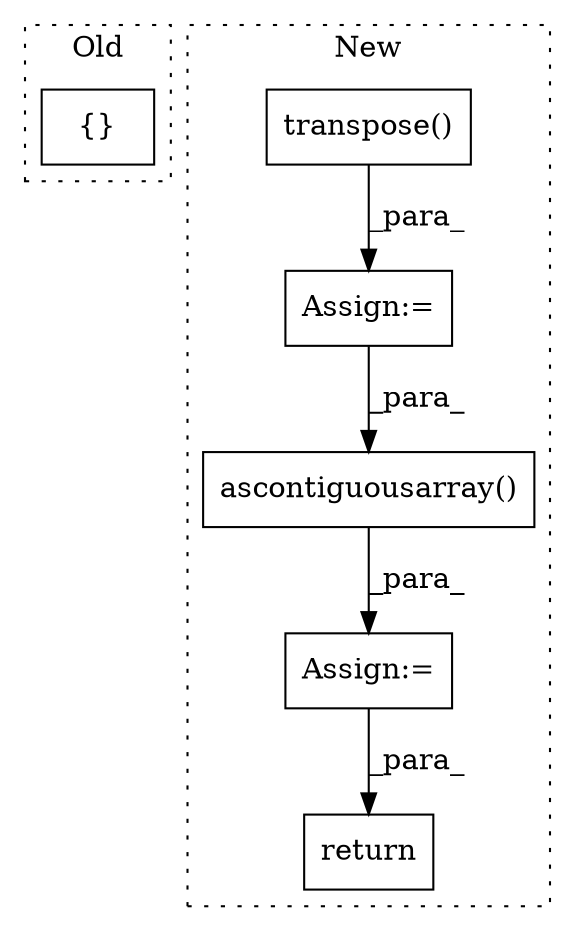 digraph G {
subgraph cluster0 {
1 [label="{}" a="59" s="4225,4236" l="1,0" shape="box"];
label = "Old";
style="dotted";
}
subgraph cluster1 {
2 [label="ascontiguousarray()" a="75" s="5540,5564" l="21,1" shape="box"];
3 [label="Assign:=" a="68" s="5537" l="3" shape="box"];
4 [label="transpose()" a="75" s="5501,5524" l="14,1" shape="box"];
5 [label="Assign:=" a="68" s="5498" l="3" shape="box"];
6 [label="return" a="93" s="5574" l="7" shape="box"];
label = "New";
style="dotted";
}
2 -> 3 [label="_para_"];
3 -> 6 [label="_para_"];
4 -> 5 [label="_para_"];
5 -> 2 [label="_para_"];
}